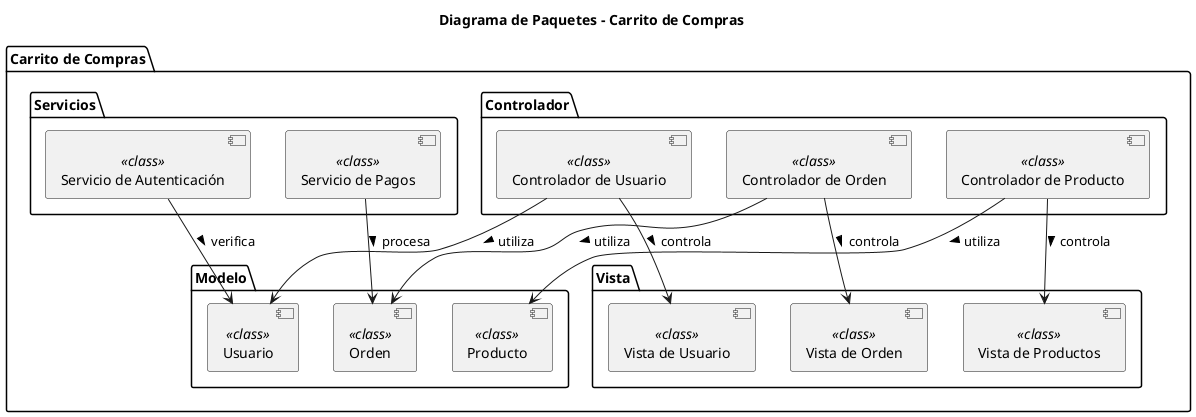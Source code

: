 @startuml
title Diagrama de Paquetes - Carrito de Compras

package "Carrito de Compras" {
    package "Modelo" {
        [Producto] <<class>>
        [Usuario] <<class>>
        [Orden] <<class>>
    }

    package "Controlador" {
        [Controlador de Producto] <<class>>
        [Controlador de Usuario] <<class>>
        [Controlador de Orden] <<class>>
    }

    package "Vista" {
        [Vista de Productos] <<class>>
        [Vista de Usuario] <<class>>
        [Vista de Orden] <<class>>
    }

    package "Servicios" {
        [Servicio de Autenticación] <<class>>
        [Servicio de Pagos] <<class>>
    }
}

[Controlador de Producto] --> [Vista de Productos] : controla >
[Controlador de Usuario] --> [Vista de Usuario] : controla >
[Controlador de Orden] --> [Vista de Orden] : controla >

[Controlador de Producto] --> [Producto] : utiliza >
[Controlador de Usuario] --> [Usuario] : utiliza >
[Controlador de Orden] --> [Orden] : utiliza >

[Servicio de Autenticación] --> [Usuario] : verifica >
[Servicio de Pagos] --> [Orden] : procesa >

@enduml
